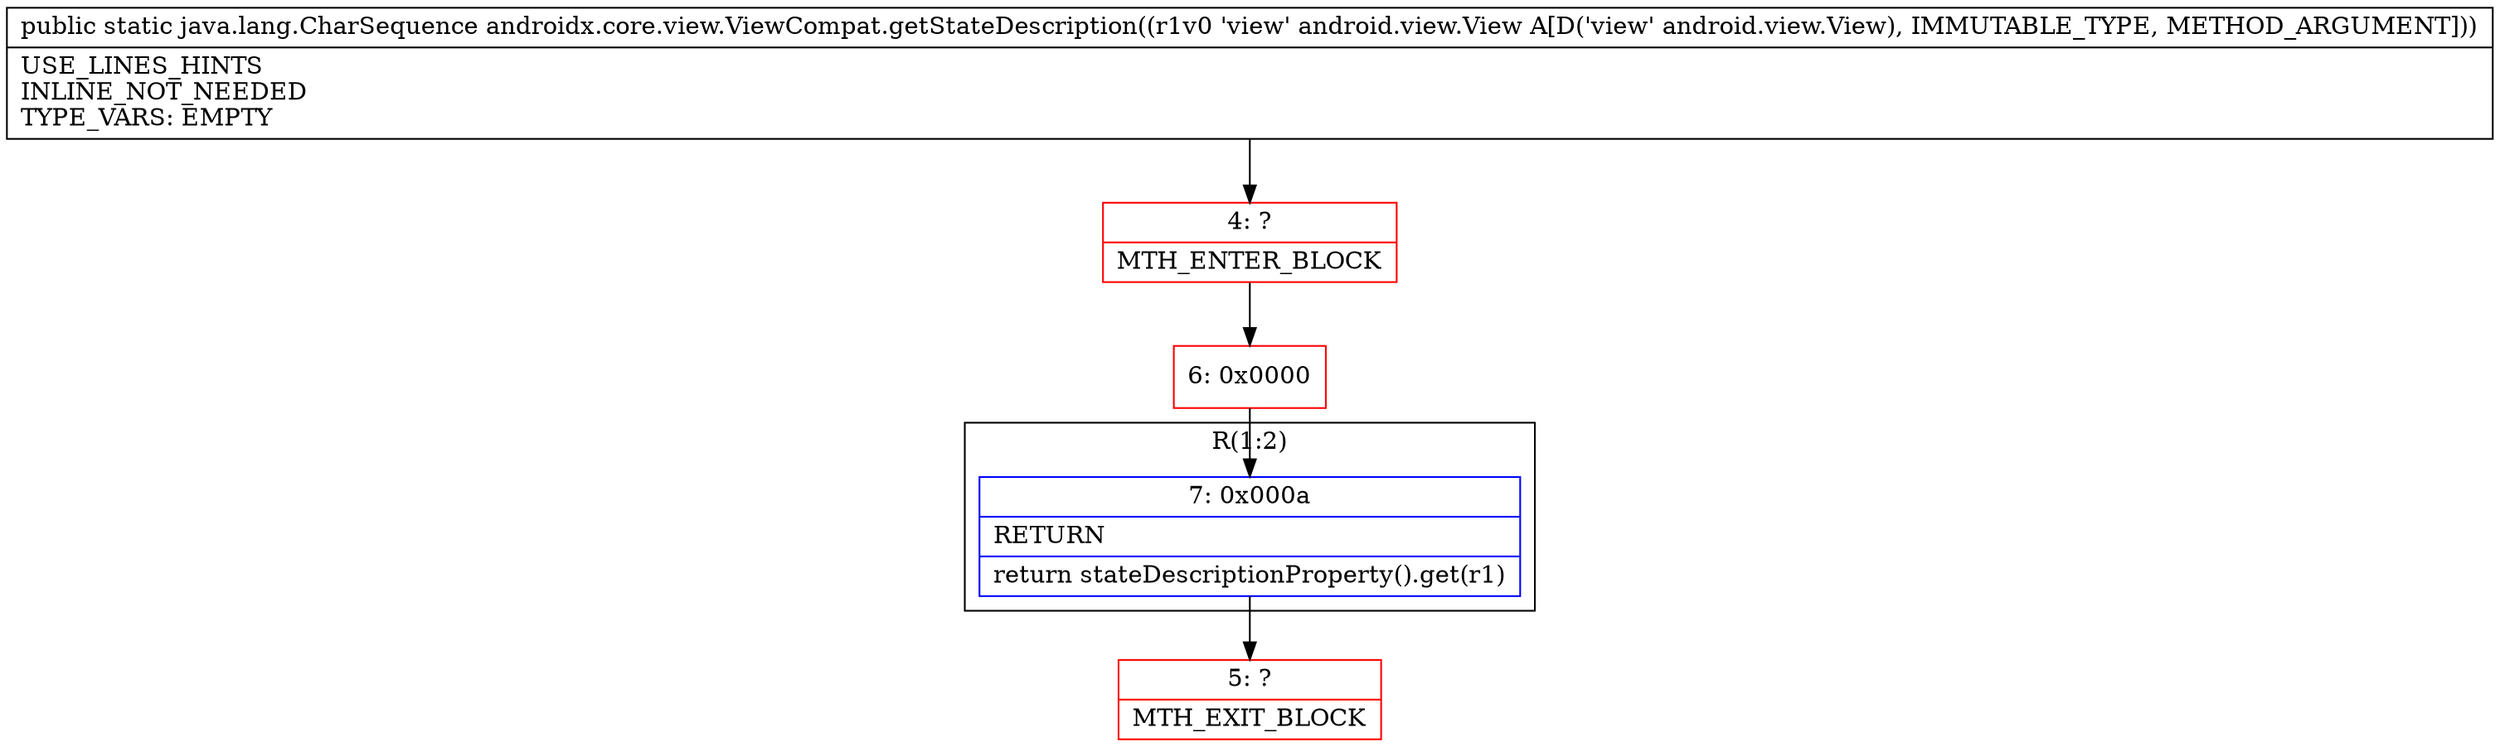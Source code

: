 digraph "CFG forandroidx.core.view.ViewCompat.getStateDescription(Landroid\/view\/View;)Ljava\/lang\/CharSequence;" {
subgraph cluster_Region_300424903 {
label = "R(1:2)";
node [shape=record,color=blue];
Node_7 [shape=record,label="{7\:\ 0x000a|RETURN\l|return stateDescriptionProperty().get(r1)\l}"];
}
Node_4 [shape=record,color=red,label="{4\:\ ?|MTH_ENTER_BLOCK\l}"];
Node_6 [shape=record,color=red,label="{6\:\ 0x0000}"];
Node_5 [shape=record,color=red,label="{5\:\ ?|MTH_EXIT_BLOCK\l}"];
MethodNode[shape=record,label="{public static java.lang.CharSequence androidx.core.view.ViewCompat.getStateDescription((r1v0 'view' android.view.View A[D('view' android.view.View), IMMUTABLE_TYPE, METHOD_ARGUMENT]))  | USE_LINES_HINTS\lINLINE_NOT_NEEDED\lTYPE_VARS: EMPTY\l}"];
MethodNode -> Node_4;Node_7 -> Node_5;
Node_4 -> Node_6;
Node_6 -> Node_7;
}

